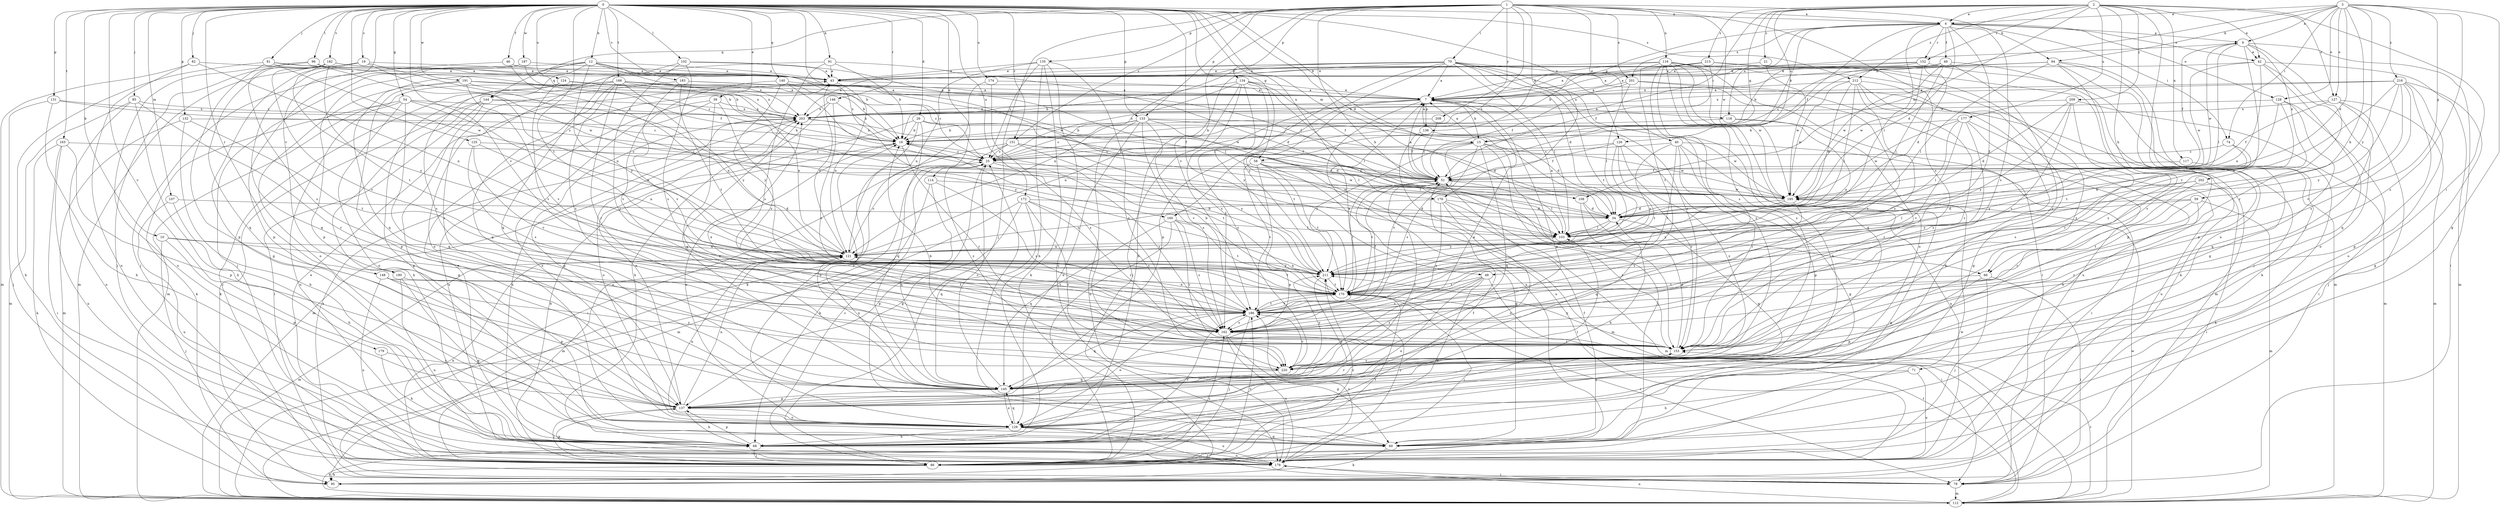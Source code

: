 strict digraph  {
0;
1;
2;
3;
4;
6;
7;
10;
12;
15;
16;
19;
21;
25;
26;
34;
39;
40;
42;
43;
46;
48;
49;
51;
54;
58;
59;
60;
66;
68;
70;
71;
74;
78;
81;
82;
85;
86;
91;
94;
95;
96;
102;
103;
107;
108;
112;
114;
116;
117;
118;
121;
124;
125;
126;
127;
128;
129;
131;
132;
133;
134;
135;
136;
137;
140;
144;
145;
146;
148;
151;
152;
153;
160;
162;
163;
166;
170;
172;
174;
176;
177;
178;
179;
180;
182;
183;
186;
187;
191;
195;
201;
202;
203;
208;
209;
211;
212;
213;
216;
220;
0 -> 4  [label=a];
0 -> 10  [label=b];
0 -> 12  [label=b];
0 -> 15  [label=b];
0 -> 19  [label=c];
0 -> 26  [label=d];
0 -> 34  [label=d];
0 -> 39  [label=e];
0 -> 46  [label=f];
0 -> 48  [label=f];
0 -> 54  [label=g];
0 -> 58  [label=g];
0 -> 81  [label=j];
0 -> 82  [label=j];
0 -> 85  [label=j];
0 -> 91  [label=k];
0 -> 96  [label=l];
0 -> 102  [label=l];
0 -> 107  [label=m];
0 -> 108  [label=m];
0 -> 114  [label=n];
0 -> 124  [label=o];
0 -> 125  [label=o];
0 -> 126  [label=o];
0 -> 131  [label=p];
0 -> 132  [label=p];
0 -> 133  [label=p];
0 -> 140  [label=q];
0 -> 146  [label=r];
0 -> 148  [label=r];
0 -> 151  [label=r];
0 -> 160  [label=s];
0 -> 163  [label=t];
0 -> 166  [label=t];
0 -> 170  [label=t];
0 -> 172  [label=u];
0 -> 174  [label=u];
0 -> 176  [label=u];
0 -> 179  [label=v];
0 -> 180  [label=v];
0 -> 182  [label=v];
0 -> 183  [label=v];
0 -> 186  [label=v];
0 -> 187  [label=w];
0 -> 191  [label=w];
0 -> 212  [label=z];
1 -> 4  [label=a];
1 -> 40  [label=e];
1 -> 66  [label=h];
1 -> 70  [label=i];
1 -> 86  [label=j];
1 -> 94  [label=k];
1 -> 116  [label=n];
1 -> 133  [label=p];
1 -> 134  [label=p];
1 -> 135  [label=p];
1 -> 144  [label=q];
1 -> 151  [label=r];
1 -> 160  [label=s];
1 -> 162  [label=s];
1 -> 176  [label=u];
1 -> 186  [label=v];
1 -> 195  [label=w];
1 -> 201  [label=x];
1 -> 208  [label=y];
2 -> 4  [label=a];
2 -> 21  [label=c];
2 -> 25  [label=c];
2 -> 42  [label=e];
2 -> 58  [label=g];
2 -> 66  [label=h];
2 -> 71  [label=i];
2 -> 108  [label=m];
2 -> 117  [label=n];
2 -> 126  [label=o];
2 -> 127  [label=o];
2 -> 152  [label=r];
2 -> 177  [label=u];
2 -> 178  [label=u];
2 -> 209  [label=y];
2 -> 212  [label=z];
2 -> 213  [label=z];
3 -> 4  [label=a];
3 -> 6  [label=a];
3 -> 15  [label=b];
3 -> 34  [label=d];
3 -> 59  [label=g];
3 -> 60  [label=g];
3 -> 66  [label=h];
3 -> 74  [label=i];
3 -> 94  [label=k];
3 -> 127  [label=o];
3 -> 128  [label=o];
3 -> 211  [label=y];
3 -> 216  [label=z];
3 -> 220  [label=z];
4 -> 6  [label=a];
4 -> 15  [label=b];
4 -> 34  [label=d];
4 -> 42  [label=e];
4 -> 48  [label=f];
4 -> 49  [label=f];
4 -> 51  [label=f];
4 -> 74  [label=i];
4 -> 103  [label=l];
4 -> 118  [label=n];
4 -> 128  [label=o];
4 -> 136  [label=p];
4 -> 152  [label=r];
4 -> 162  [label=s];
4 -> 201  [label=x];
6 -> 42  [label=e];
6 -> 51  [label=f];
6 -> 78  [label=i];
6 -> 103  [label=l];
6 -> 153  [label=r];
6 -> 186  [label=v];
6 -> 195  [label=w];
6 -> 202  [label=x];
7 -> 6  [label=a];
7 -> 15  [label=b];
7 -> 118  [label=n];
7 -> 121  [label=n];
7 -> 136  [label=p];
7 -> 170  [label=t];
7 -> 178  [label=u];
7 -> 203  [label=x];
10 -> 86  [label=j];
10 -> 121  [label=n];
10 -> 137  [label=p];
10 -> 162  [label=s];
12 -> 16  [label=b];
12 -> 43  [label=e];
12 -> 86  [label=j];
12 -> 137  [label=p];
12 -> 144  [label=q];
12 -> 145  [label=q];
12 -> 195  [label=w];
12 -> 203  [label=x];
12 -> 211  [label=y];
15 -> 7  [label=a];
15 -> 25  [label=c];
15 -> 86  [label=j];
15 -> 145  [label=q];
15 -> 153  [label=r];
15 -> 162  [label=s];
15 -> 186  [label=v];
15 -> 195  [label=w];
15 -> 211  [label=y];
16 -> 25  [label=c];
16 -> 129  [label=o];
16 -> 153  [label=r];
19 -> 43  [label=e];
19 -> 60  [label=g];
19 -> 103  [label=l];
19 -> 112  [label=m];
19 -> 121  [label=n];
19 -> 145  [label=q];
21 -> 43  [label=e];
21 -> 195  [label=w];
25 -> 51  [label=f];
25 -> 60  [label=g];
25 -> 112  [label=m];
25 -> 162  [label=s];
26 -> 16  [label=b];
26 -> 34  [label=d];
26 -> 51  [label=f];
26 -> 112  [label=m];
26 -> 129  [label=o];
26 -> 145  [label=q];
34 -> 103  [label=l];
34 -> 145  [label=q];
34 -> 211  [label=y];
39 -> 129  [label=o];
39 -> 145  [label=q];
39 -> 178  [label=u];
39 -> 186  [label=v];
39 -> 203  [label=x];
40 -> 25  [label=c];
40 -> 78  [label=i];
40 -> 137  [label=p];
40 -> 153  [label=r];
40 -> 170  [label=t];
40 -> 178  [label=u];
40 -> 211  [label=y];
42 -> 43  [label=e];
42 -> 112  [label=m];
42 -> 121  [label=n];
42 -> 129  [label=o];
42 -> 145  [label=q];
42 -> 195  [label=w];
43 -> 7  [label=a];
43 -> 121  [label=n];
46 -> 43  [label=e];
46 -> 51  [label=f];
46 -> 86  [label=j];
48 -> 68  [label=h];
48 -> 78  [label=i];
48 -> 129  [label=o];
48 -> 162  [label=s];
48 -> 170  [label=t];
48 -> 220  [label=z];
49 -> 25  [label=c];
49 -> 43  [label=e];
49 -> 86  [label=j];
49 -> 103  [label=l];
49 -> 153  [label=r];
49 -> 195  [label=w];
51 -> 7  [label=a];
51 -> 103  [label=l];
51 -> 170  [label=t];
51 -> 195  [label=w];
54 -> 25  [label=c];
54 -> 95  [label=k];
54 -> 121  [label=n];
54 -> 129  [label=o];
54 -> 145  [label=q];
54 -> 178  [label=u];
54 -> 203  [label=x];
58 -> 51  [label=f];
58 -> 60  [label=g];
58 -> 112  [label=m];
58 -> 137  [label=p];
58 -> 170  [label=t];
58 -> 186  [label=v];
58 -> 195  [label=w];
59 -> 34  [label=d];
59 -> 103  [label=l];
59 -> 112  [label=m];
59 -> 153  [label=r];
59 -> 170  [label=t];
60 -> 25  [label=c];
60 -> 51  [label=f];
60 -> 95  [label=k];
66 -> 78  [label=i];
66 -> 86  [label=j];
66 -> 137  [label=p];
66 -> 170  [label=t];
68 -> 43  [label=e];
68 -> 51  [label=f];
68 -> 86  [label=j];
68 -> 137  [label=p];
68 -> 178  [label=u];
68 -> 186  [label=v];
68 -> 203  [label=x];
70 -> 7  [label=a];
70 -> 34  [label=d];
70 -> 43  [label=e];
70 -> 68  [label=h];
70 -> 78  [label=i];
70 -> 103  [label=l];
70 -> 121  [label=n];
70 -> 137  [label=p];
70 -> 153  [label=r];
70 -> 170  [label=t];
70 -> 203  [label=x];
70 -> 211  [label=y];
70 -> 220  [label=z];
71 -> 68  [label=h];
71 -> 145  [label=q];
71 -> 178  [label=u];
74 -> 25  [label=c];
74 -> 162  [label=s];
74 -> 211  [label=y];
78 -> 112  [label=m];
78 -> 203  [label=x];
81 -> 16  [label=b];
81 -> 43  [label=e];
81 -> 95  [label=k];
81 -> 137  [label=p];
81 -> 195  [label=w];
82 -> 43  [label=e];
82 -> 112  [label=m];
82 -> 121  [label=n];
82 -> 178  [label=u];
85 -> 68  [label=h];
85 -> 112  [label=m];
85 -> 153  [label=r];
85 -> 178  [label=u];
85 -> 203  [label=x];
86 -> 16  [label=b];
86 -> 25  [label=c];
86 -> 43  [label=e];
86 -> 95  [label=k];
86 -> 121  [label=n];
86 -> 137  [label=p];
86 -> 162  [label=s];
86 -> 170  [label=t];
86 -> 186  [label=v];
86 -> 195  [label=w];
86 -> 211  [label=y];
91 -> 16  [label=b];
91 -> 34  [label=d];
91 -> 43  [label=e];
91 -> 129  [label=o];
91 -> 162  [label=s];
94 -> 7  [label=a];
94 -> 43  [label=e];
94 -> 60  [label=g];
94 -> 95  [label=k];
94 -> 103  [label=l];
94 -> 137  [label=p];
94 -> 203  [label=x];
94 -> 220  [label=z];
96 -> 43  [label=e];
96 -> 162  [label=s];
96 -> 178  [label=u];
96 -> 195  [label=w];
102 -> 43  [label=e];
102 -> 103  [label=l];
102 -> 145  [label=q];
102 -> 153  [label=r];
102 -> 162  [label=s];
103 -> 7  [label=a];
103 -> 121  [label=n];
107 -> 34  [label=d];
107 -> 68  [label=h];
107 -> 178  [label=u];
108 -> 34  [label=d];
108 -> 68  [label=h];
108 -> 145  [label=q];
112 -> 68  [label=h];
112 -> 153  [label=r];
112 -> 170  [label=t];
112 -> 178  [label=u];
112 -> 195  [label=w];
114 -> 68  [label=h];
114 -> 145  [label=q];
114 -> 162  [label=s];
114 -> 195  [label=w];
116 -> 7  [label=a];
116 -> 43  [label=e];
116 -> 68  [label=h];
116 -> 95  [label=k];
116 -> 129  [label=o];
116 -> 145  [label=q];
116 -> 153  [label=r];
116 -> 162  [label=s];
116 -> 170  [label=t];
116 -> 195  [label=w];
116 -> 220  [label=z];
117 -> 51  [label=f];
117 -> 95  [label=k];
118 -> 16  [label=b];
118 -> 121  [label=n];
118 -> 153  [label=r];
121 -> 25  [label=c];
121 -> 43  [label=e];
121 -> 86  [label=j];
121 -> 112  [label=m];
121 -> 170  [label=t];
121 -> 211  [label=y];
124 -> 7  [label=a];
124 -> 162  [label=s];
124 -> 186  [label=v];
124 -> 203  [label=x];
125 -> 25  [label=c];
125 -> 121  [label=n];
125 -> 162  [label=s];
125 -> 186  [label=v];
126 -> 25  [label=c];
126 -> 51  [label=f];
126 -> 60  [label=g];
126 -> 153  [label=r];
126 -> 170  [label=t];
126 -> 220  [label=z];
127 -> 51  [label=f];
127 -> 86  [label=j];
127 -> 112  [label=m];
127 -> 153  [label=r];
127 -> 203  [label=x];
128 -> 78  [label=i];
128 -> 145  [label=q];
128 -> 170  [label=t];
128 -> 186  [label=v];
128 -> 203  [label=x];
129 -> 60  [label=g];
129 -> 68  [label=h];
129 -> 78  [label=i];
129 -> 103  [label=l];
129 -> 121  [label=n];
129 -> 145  [label=q];
129 -> 178  [label=u];
131 -> 25  [label=c];
131 -> 68  [label=h];
131 -> 86  [label=j];
131 -> 203  [label=x];
132 -> 16  [label=b];
132 -> 68  [label=h];
132 -> 112  [label=m];
132 -> 170  [label=t];
133 -> 16  [label=b];
133 -> 25  [label=c];
133 -> 34  [label=d];
133 -> 103  [label=l];
133 -> 129  [label=o];
133 -> 162  [label=s];
133 -> 178  [label=u];
133 -> 186  [label=v];
133 -> 195  [label=w];
134 -> 7  [label=a];
134 -> 16  [label=b];
134 -> 25  [label=c];
134 -> 51  [label=f];
134 -> 86  [label=j];
134 -> 103  [label=l];
134 -> 162  [label=s];
134 -> 211  [label=y];
134 -> 220  [label=z];
135 -> 25  [label=c];
135 -> 43  [label=e];
135 -> 68  [label=h];
135 -> 95  [label=k];
135 -> 121  [label=n];
135 -> 178  [label=u];
135 -> 220  [label=z];
136 -> 7  [label=a];
136 -> 34  [label=d];
136 -> 51  [label=f];
136 -> 178  [label=u];
137 -> 68  [label=h];
137 -> 86  [label=j];
137 -> 121  [label=n];
137 -> 129  [label=o];
137 -> 203  [label=x];
140 -> 7  [label=a];
140 -> 25  [label=c];
140 -> 103  [label=l];
140 -> 186  [label=v];
140 -> 211  [label=y];
144 -> 60  [label=g];
144 -> 68  [label=h];
144 -> 78  [label=i];
144 -> 95  [label=k];
144 -> 203  [label=x];
144 -> 211  [label=y];
145 -> 7  [label=a];
145 -> 16  [label=b];
145 -> 25  [label=c];
145 -> 51  [label=f];
145 -> 129  [label=o];
145 -> 137  [label=p];
145 -> 153  [label=r];
145 -> 203  [label=x];
146 -> 16  [label=b];
146 -> 68  [label=h];
146 -> 162  [label=s];
146 -> 203  [label=x];
148 -> 137  [label=p];
148 -> 170  [label=t];
148 -> 178  [label=u];
148 -> 220  [label=z];
151 -> 25  [label=c];
151 -> 78  [label=i];
151 -> 103  [label=l];
151 -> 170  [label=t];
151 -> 211  [label=y];
151 -> 220  [label=z];
152 -> 7  [label=a];
152 -> 16  [label=b];
152 -> 34  [label=d];
152 -> 43  [label=e];
152 -> 112  [label=m];
152 -> 195  [label=w];
153 -> 34  [label=d];
153 -> 203  [label=x];
153 -> 211  [label=y];
153 -> 220  [label=z];
160 -> 86  [label=j];
160 -> 103  [label=l];
160 -> 145  [label=q];
160 -> 153  [label=r];
160 -> 162  [label=s];
160 -> 170  [label=t];
162 -> 60  [label=g];
162 -> 153  [label=r];
162 -> 178  [label=u];
163 -> 25  [label=c];
163 -> 78  [label=i];
163 -> 95  [label=k];
163 -> 137  [label=p];
163 -> 178  [label=u];
166 -> 7  [label=a];
166 -> 25  [label=c];
166 -> 51  [label=f];
166 -> 60  [label=g];
166 -> 78  [label=i];
166 -> 112  [label=m];
166 -> 121  [label=n];
166 -> 145  [label=q];
166 -> 153  [label=r];
166 -> 162  [label=s];
166 -> 203  [label=x];
166 -> 211  [label=y];
170 -> 16  [label=b];
170 -> 51  [label=f];
170 -> 78  [label=i];
170 -> 86  [label=j];
170 -> 186  [label=v];
172 -> 34  [label=d];
172 -> 112  [label=m];
172 -> 137  [label=p];
172 -> 145  [label=q];
172 -> 153  [label=r];
172 -> 162  [label=s];
172 -> 220  [label=z];
174 -> 7  [label=a];
174 -> 95  [label=k];
174 -> 220  [label=z];
176 -> 34  [label=d];
176 -> 112  [label=m];
176 -> 121  [label=n];
176 -> 129  [label=o];
176 -> 153  [label=r];
176 -> 162  [label=s];
177 -> 16  [label=b];
177 -> 68  [label=h];
177 -> 103  [label=l];
177 -> 162  [label=s];
177 -> 178  [label=u];
177 -> 186  [label=v];
177 -> 195  [label=w];
178 -> 78  [label=i];
178 -> 186  [label=v];
178 -> 211  [label=y];
179 -> 68  [label=h];
179 -> 220  [label=z];
180 -> 60  [label=g];
180 -> 170  [label=t];
180 -> 178  [label=u];
182 -> 16  [label=b];
182 -> 43  [label=e];
182 -> 86  [label=j];
182 -> 145  [label=q];
182 -> 170  [label=t];
182 -> 186  [label=v];
182 -> 211  [label=y];
183 -> 7  [label=a];
183 -> 153  [label=r];
183 -> 170  [label=t];
183 -> 186  [label=v];
183 -> 195  [label=w];
186 -> 7  [label=a];
186 -> 51  [label=f];
186 -> 86  [label=j];
186 -> 121  [label=n];
186 -> 129  [label=o];
186 -> 145  [label=q];
186 -> 162  [label=s];
186 -> 170  [label=t];
187 -> 25  [label=c];
187 -> 43  [label=e];
187 -> 137  [label=p];
191 -> 7  [label=a];
191 -> 16  [label=b];
191 -> 121  [label=n];
191 -> 129  [label=o];
191 -> 137  [label=p];
191 -> 186  [label=v];
195 -> 34  [label=d];
195 -> 60  [label=g];
195 -> 162  [label=s];
195 -> 211  [label=y];
201 -> 7  [label=a];
201 -> 51  [label=f];
201 -> 103  [label=l];
201 -> 112  [label=m];
201 -> 178  [label=u];
202 -> 78  [label=i];
202 -> 153  [label=r];
202 -> 195  [label=w];
202 -> 211  [label=y];
203 -> 16  [label=b];
203 -> 51  [label=f];
203 -> 129  [label=o];
203 -> 137  [label=p];
208 -> 16  [label=b];
208 -> 51  [label=f];
209 -> 34  [label=d];
209 -> 112  [label=m];
209 -> 153  [label=r];
209 -> 186  [label=v];
209 -> 203  [label=x];
209 -> 211  [label=y];
211 -> 16  [label=b];
211 -> 121  [label=n];
211 -> 137  [label=p];
211 -> 170  [label=t];
212 -> 7  [label=a];
212 -> 34  [label=d];
212 -> 60  [label=g];
212 -> 68  [label=h];
212 -> 103  [label=l];
212 -> 153  [label=r];
212 -> 162  [label=s];
212 -> 195  [label=w];
213 -> 7  [label=a];
213 -> 16  [label=b];
213 -> 43  [label=e];
213 -> 51  [label=f];
213 -> 137  [label=p];
213 -> 220  [label=z];
216 -> 7  [label=a];
216 -> 60  [label=g];
216 -> 121  [label=n];
216 -> 129  [label=o];
216 -> 137  [label=p];
216 -> 162  [label=s];
216 -> 186  [label=v];
216 -> 203  [label=x];
216 -> 211  [label=y];
220 -> 7  [label=a];
220 -> 16  [label=b];
220 -> 121  [label=n];
220 -> 145  [label=q];
220 -> 186  [label=v];
220 -> 211  [label=y];
}
